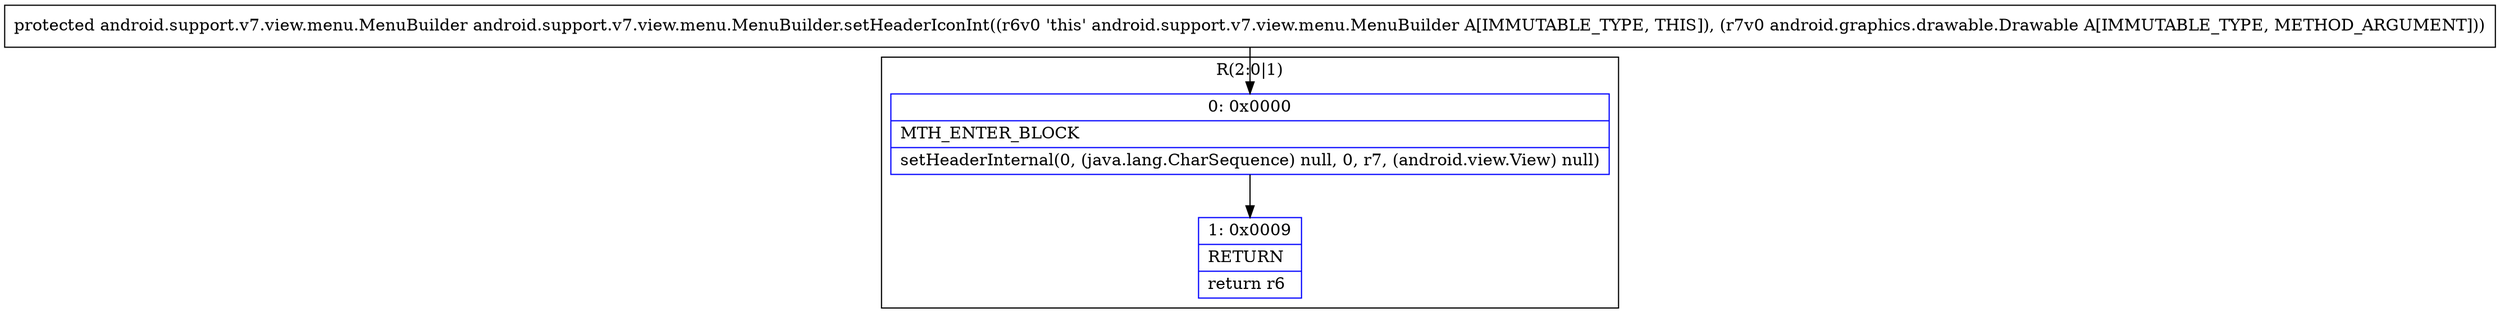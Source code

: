 digraph "CFG forandroid.support.v7.view.menu.MenuBuilder.setHeaderIconInt(Landroid\/graphics\/drawable\/Drawable;)Landroid\/support\/v7\/view\/menu\/MenuBuilder;" {
subgraph cluster_Region_212395423 {
label = "R(2:0|1)";
node [shape=record,color=blue];
Node_0 [shape=record,label="{0\:\ 0x0000|MTH_ENTER_BLOCK\l|setHeaderInternal(0, (java.lang.CharSequence) null, 0, r7, (android.view.View) null)\l}"];
Node_1 [shape=record,label="{1\:\ 0x0009|RETURN\l|return r6\l}"];
}
MethodNode[shape=record,label="{protected android.support.v7.view.menu.MenuBuilder android.support.v7.view.menu.MenuBuilder.setHeaderIconInt((r6v0 'this' android.support.v7.view.menu.MenuBuilder A[IMMUTABLE_TYPE, THIS]), (r7v0 android.graphics.drawable.Drawable A[IMMUTABLE_TYPE, METHOD_ARGUMENT])) }"];
MethodNode -> Node_0;
Node_0 -> Node_1;
}

